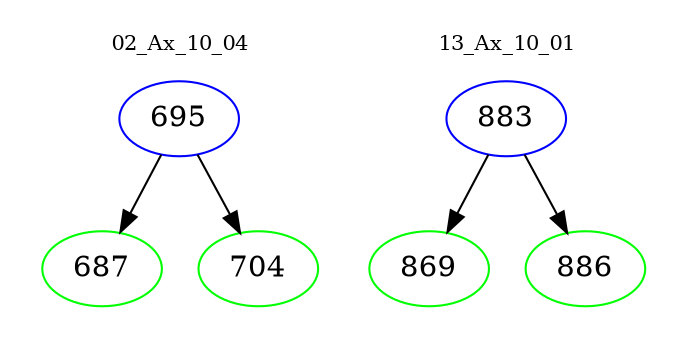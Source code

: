 digraph{
subgraph cluster_0 {
color = white
label = "02_Ax_10_04";
fontsize=10;
T0_695 [label="695", color="blue"]
T0_695 -> T0_687 [color="black"]
T0_687 [label="687", color="green"]
T0_695 -> T0_704 [color="black"]
T0_704 [label="704", color="green"]
}
subgraph cluster_1 {
color = white
label = "13_Ax_10_01";
fontsize=10;
T1_883 [label="883", color="blue"]
T1_883 -> T1_869 [color="black"]
T1_869 [label="869", color="green"]
T1_883 -> T1_886 [color="black"]
T1_886 [label="886", color="green"]
}
}
